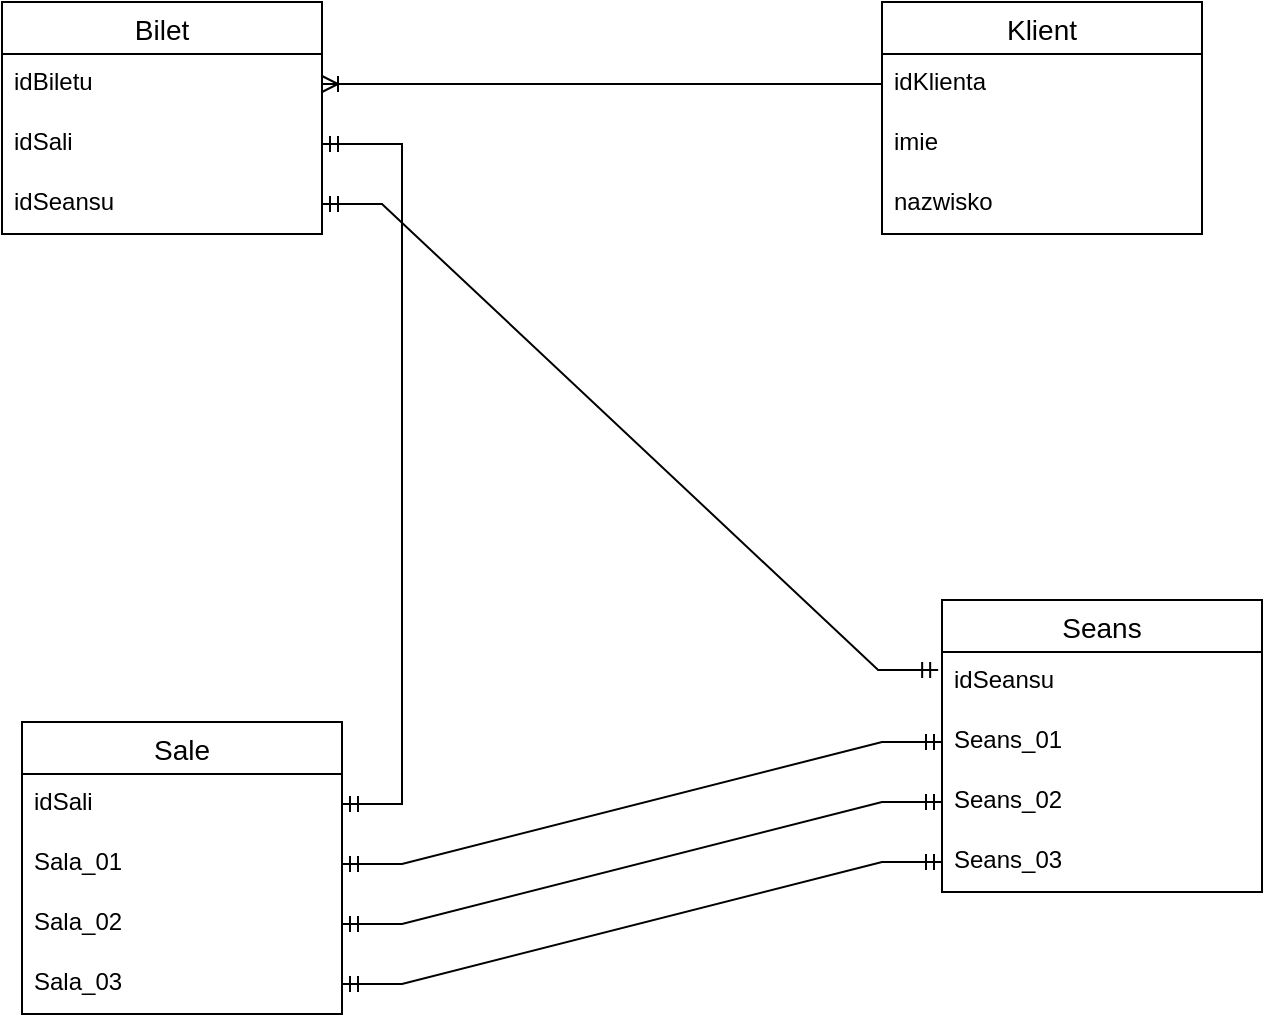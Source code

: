 <mxfile version="24.7.17">
  <diagram name="Strona-1" id="jSt0B0WYdI7RUdA7rmTA">
    <mxGraphModel dx="1426" dy="783" grid="1" gridSize="10" guides="1" tooltips="1" connect="1" arrows="1" fold="1" page="1" pageScale="1" pageWidth="827" pageHeight="1169" math="0" shadow="0">
      <root>
        <mxCell id="0" />
        <mxCell id="1" parent="0" />
        <mxCell id="0POcavkD8fRwvLJA0CKa-1" value="Bilet" style="swimlane;fontStyle=0;childLayout=stackLayout;horizontal=1;startSize=26;horizontalStack=0;resizeParent=1;resizeParentMax=0;resizeLast=0;collapsible=1;marginBottom=0;align=center;fontSize=14;" vertex="1" parent="1">
          <mxGeometry x="130" y="140" width="160" height="116" as="geometry" />
        </mxCell>
        <mxCell id="0POcavkD8fRwvLJA0CKa-2" value="idBiletu" style="text;strokeColor=none;fillColor=none;spacingLeft=4;spacingRight=4;overflow=hidden;rotatable=0;points=[[0,0.5],[1,0.5]];portConstraint=eastwest;fontSize=12;whiteSpace=wrap;html=1;" vertex="1" parent="0POcavkD8fRwvLJA0CKa-1">
          <mxGeometry y="26" width="160" height="30" as="geometry" />
        </mxCell>
        <mxCell id="0POcavkD8fRwvLJA0CKa-4" value="idSali" style="text;strokeColor=none;fillColor=none;spacingLeft=4;spacingRight=4;overflow=hidden;rotatable=0;points=[[0,0.5],[1,0.5]];portConstraint=eastwest;fontSize=12;whiteSpace=wrap;html=1;" vertex="1" parent="0POcavkD8fRwvLJA0CKa-1">
          <mxGeometry y="56" width="160" height="30" as="geometry" />
        </mxCell>
        <mxCell id="0POcavkD8fRwvLJA0CKa-20" value="idSeansu" style="text;strokeColor=none;fillColor=none;spacingLeft=4;spacingRight=4;overflow=hidden;rotatable=0;points=[[0,0.5],[1,0.5]];portConstraint=eastwest;fontSize=12;whiteSpace=wrap;html=1;" vertex="1" parent="0POcavkD8fRwvLJA0CKa-1">
          <mxGeometry y="86" width="160" height="30" as="geometry" />
        </mxCell>
        <mxCell id="0POcavkD8fRwvLJA0CKa-6" value="Seans" style="swimlane;fontStyle=0;childLayout=stackLayout;horizontal=1;startSize=26;horizontalStack=0;resizeParent=1;resizeParentMax=0;resizeLast=0;collapsible=1;marginBottom=0;align=center;fontSize=14;" vertex="1" parent="1">
          <mxGeometry x="600" y="439" width="160" height="146" as="geometry" />
        </mxCell>
        <mxCell id="0POcavkD8fRwvLJA0CKa-7" value="idSeansu" style="text;strokeColor=none;fillColor=none;spacingLeft=4;spacingRight=4;overflow=hidden;rotatable=0;points=[[0,0.5],[1,0.5]];portConstraint=eastwest;fontSize=12;whiteSpace=wrap;html=1;" vertex="1" parent="0POcavkD8fRwvLJA0CKa-6">
          <mxGeometry y="26" width="160" height="30" as="geometry" />
        </mxCell>
        <mxCell id="0POcavkD8fRwvLJA0CKa-8" value="Seans_01" style="text;strokeColor=none;fillColor=none;spacingLeft=4;spacingRight=4;overflow=hidden;rotatable=0;points=[[0,0.5],[1,0.5]];portConstraint=eastwest;fontSize=12;whiteSpace=wrap;html=1;" vertex="1" parent="0POcavkD8fRwvLJA0CKa-6">
          <mxGeometry y="56" width="160" height="30" as="geometry" />
        </mxCell>
        <mxCell id="0POcavkD8fRwvLJA0CKa-9" value="Seans_02" style="text;strokeColor=none;fillColor=none;spacingLeft=4;spacingRight=4;overflow=hidden;rotatable=0;points=[[0,0.5],[1,0.5]];portConstraint=eastwest;fontSize=12;whiteSpace=wrap;html=1;" vertex="1" parent="0POcavkD8fRwvLJA0CKa-6">
          <mxGeometry y="86" width="160" height="30" as="geometry" />
        </mxCell>
        <mxCell id="0POcavkD8fRwvLJA0CKa-21" value="Seans_03" style="text;strokeColor=none;fillColor=none;spacingLeft=4;spacingRight=4;overflow=hidden;rotatable=0;points=[[0,0.5],[1,0.5]];portConstraint=eastwest;fontSize=12;whiteSpace=wrap;html=1;" vertex="1" parent="0POcavkD8fRwvLJA0CKa-6">
          <mxGeometry y="116" width="160" height="30" as="geometry" />
        </mxCell>
        <mxCell id="0POcavkD8fRwvLJA0CKa-10" value="Klient" style="swimlane;fontStyle=0;childLayout=stackLayout;horizontal=1;startSize=26;horizontalStack=0;resizeParent=1;resizeParentMax=0;resizeLast=0;collapsible=1;marginBottom=0;align=center;fontSize=14;" vertex="1" parent="1">
          <mxGeometry x="570" y="140" width="160" height="116" as="geometry" />
        </mxCell>
        <mxCell id="0POcavkD8fRwvLJA0CKa-11" value="idKlienta" style="text;strokeColor=none;fillColor=none;spacingLeft=4;spacingRight=4;overflow=hidden;rotatable=0;points=[[0,0.5],[1,0.5]];portConstraint=eastwest;fontSize=12;whiteSpace=wrap;html=1;" vertex="1" parent="0POcavkD8fRwvLJA0CKa-10">
          <mxGeometry y="26" width="160" height="30" as="geometry" />
        </mxCell>
        <mxCell id="0POcavkD8fRwvLJA0CKa-12" value="imie" style="text;strokeColor=none;fillColor=none;spacingLeft=4;spacingRight=4;overflow=hidden;rotatable=0;points=[[0,0.5],[1,0.5]];portConstraint=eastwest;fontSize=12;whiteSpace=wrap;html=1;" vertex="1" parent="0POcavkD8fRwvLJA0CKa-10">
          <mxGeometry y="56" width="160" height="30" as="geometry" />
        </mxCell>
        <mxCell id="0POcavkD8fRwvLJA0CKa-13" value="nazwisko" style="text;strokeColor=none;fillColor=none;spacingLeft=4;spacingRight=4;overflow=hidden;rotatable=0;points=[[0,0.5],[1,0.5]];portConstraint=eastwest;fontSize=12;whiteSpace=wrap;html=1;" vertex="1" parent="0POcavkD8fRwvLJA0CKa-10">
          <mxGeometry y="86" width="160" height="30" as="geometry" />
        </mxCell>
        <mxCell id="0POcavkD8fRwvLJA0CKa-14" value="Sale" style="swimlane;fontStyle=0;childLayout=stackLayout;horizontal=1;startSize=26;horizontalStack=0;resizeParent=1;resizeParentMax=0;resizeLast=0;collapsible=1;marginBottom=0;align=center;fontSize=14;" vertex="1" parent="1">
          <mxGeometry x="140" y="500" width="160" height="146" as="geometry" />
        </mxCell>
        <mxCell id="0POcavkD8fRwvLJA0CKa-15" value="idSali" style="text;strokeColor=none;fillColor=none;spacingLeft=4;spacingRight=4;overflow=hidden;rotatable=0;points=[[0,0.5],[1,0.5]];portConstraint=eastwest;fontSize=12;whiteSpace=wrap;html=1;" vertex="1" parent="0POcavkD8fRwvLJA0CKa-14">
          <mxGeometry y="26" width="160" height="30" as="geometry" />
        </mxCell>
        <mxCell id="0POcavkD8fRwvLJA0CKa-16" value="Sala_01" style="text;strokeColor=none;fillColor=none;spacingLeft=4;spacingRight=4;overflow=hidden;rotatable=0;points=[[0,0.5],[1,0.5]];portConstraint=eastwest;fontSize=12;whiteSpace=wrap;html=1;" vertex="1" parent="0POcavkD8fRwvLJA0CKa-14">
          <mxGeometry y="56" width="160" height="30" as="geometry" />
        </mxCell>
        <mxCell id="0POcavkD8fRwvLJA0CKa-19" value="Sala_02" style="text;strokeColor=none;fillColor=none;spacingLeft=4;spacingRight=4;overflow=hidden;rotatable=0;points=[[0,0.5],[1,0.5]];portConstraint=eastwest;fontSize=12;whiteSpace=wrap;html=1;" vertex="1" parent="0POcavkD8fRwvLJA0CKa-14">
          <mxGeometry y="86" width="160" height="30" as="geometry" />
        </mxCell>
        <mxCell id="0POcavkD8fRwvLJA0CKa-17" value="Sala_03" style="text;strokeColor=none;fillColor=none;spacingLeft=4;spacingRight=4;overflow=hidden;rotatable=0;points=[[0,0.5],[1,0.5]];portConstraint=eastwest;fontSize=12;whiteSpace=wrap;html=1;" vertex="1" parent="0POcavkD8fRwvLJA0CKa-14">
          <mxGeometry y="116" width="160" height="30" as="geometry" />
        </mxCell>
        <mxCell id="0POcavkD8fRwvLJA0CKa-22" value="" style="edgeStyle=entityRelationEdgeStyle;fontSize=12;html=1;endArrow=ERoneToMany;rounded=0;exitX=0;exitY=0.5;exitDx=0;exitDy=0;entryX=1;entryY=0.5;entryDx=0;entryDy=0;" edge="1" parent="1" source="0POcavkD8fRwvLJA0CKa-11" target="0POcavkD8fRwvLJA0CKa-2">
          <mxGeometry width="100" height="100" relative="1" as="geometry">
            <mxPoint x="450" y="450" as="sourcePoint" />
            <mxPoint x="480" y="410" as="targetPoint" />
          </mxGeometry>
        </mxCell>
        <mxCell id="0POcavkD8fRwvLJA0CKa-24" value="" style="edgeStyle=entityRelationEdgeStyle;fontSize=12;html=1;endArrow=ERmandOne;startArrow=ERmandOne;rounded=0;entryX=-0.012;entryY=0.3;entryDx=0;entryDy=0;entryPerimeter=0;" edge="1" parent="1" source="0POcavkD8fRwvLJA0CKa-20" target="0POcavkD8fRwvLJA0CKa-7">
          <mxGeometry width="100" height="100" relative="1" as="geometry">
            <mxPoint x="330" y="370" as="sourcePoint" />
            <mxPoint x="430" y="270" as="targetPoint" />
          </mxGeometry>
        </mxCell>
        <mxCell id="0POcavkD8fRwvLJA0CKa-25" value="" style="edgeStyle=entityRelationEdgeStyle;fontSize=12;html=1;endArrow=ERmandOne;startArrow=ERmandOne;rounded=0;" edge="1" parent="1" source="0POcavkD8fRwvLJA0CKa-15" target="0POcavkD8fRwvLJA0CKa-4">
          <mxGeometry width="100" height="100" relative="1" as="geometry">
            <mxPoint y="356" as="sourcePoint" />
            <mxPoint x="100" y="256" as="targetPoint" />
          </mxGeometry>
        </mxCell>
        <mxCell id="0POcavkD8fRwvLJA0CKa-26" value="" style="edgeStyle=entityRelationEdgeStyle;fontSize=12;html=1;endArrow=ERmandOne;startArrow=ERmandOne;rounded=0;" edge="1" parent="1" source="0POcavkD8fRwvLJA0CKa-17" target="0POcavkD8fRwvLJA0CKa-21">
          <mxGeometry width="100" height="100" relative="1" as="geometry">
            <mxPoint x="440" y="660" as="sourcePoint" />
            <mxPoint x="540" y="560" as="targetPoint" />
          </mxGeometry>
        </mxCell>
        <mxCell id="0POcavkD8fRwvLJA0CKa-27" value="" style="edgeStyle=entityRelationEdgeStyle;fontSize=12;html=1;endArrow=ERmandOne;startArrow=ERmandOne;rounded=0;" edge="1" parent="1" source="0POcavkD8fRwvLJA0CKa-19" target="0POcavkD8fRwvLJA0CKa-9">
          <mxGeometry width="100" height="100" relative="1" as="geometry">
            <mxPoint x="420" y="660" as="sourcePoint" />
            <mxPoint x="520" y="560" as="targetPoint" />
          </mxGeometry>
        </mxCell>
        <mxCell id="0POcavkD8fRwvLJA0CKa-28" value="" style="edgeStyle=entityRelationEdgeStyle;fontSize=12;html=1;endArrow=ERmandOne;startArrow=ERmandOne;rounded=0;" edge="1" parent="1" source="0POcavkD8fRwvLJA0CKa-16" target="0POcavkD8fRwvLJA0CKa-8">
          <mxGeometry width="100" height="100" relative="1" as="geometry">
            <mxPoint x="360" y="623" as="sourcePoint" />
            <mxPoint x="460" y="523" as="targetPoint" />
          </mxGeometry>
        </mxCell>
      </root>
    </mxGraphModel>
  </diagram>
</mxfile>

